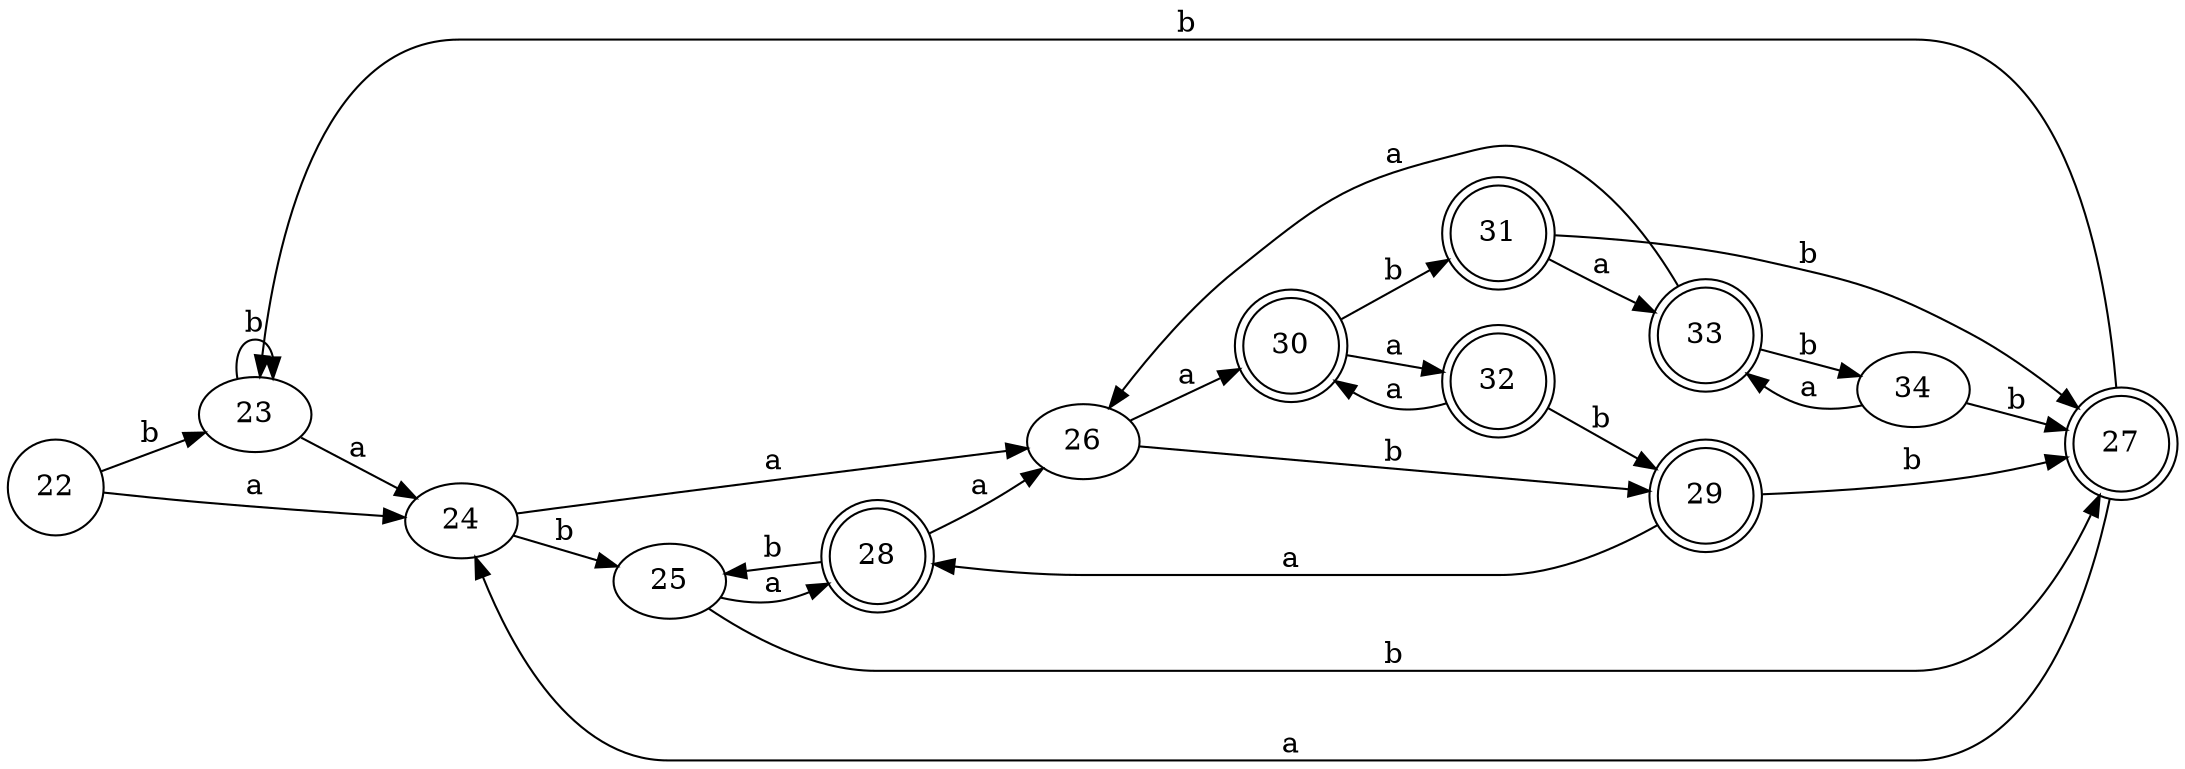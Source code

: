 digraph automata1 {
	rankdir=LR
	22 [label=22 shape=circle]
	27 [label=27 shape=doublecircle]
	28 [label=28 shape=doublecircle]
	29 [label=29 shape=doublecircle]
	30 [label=30 shape=doublecircle]
	31 [label=31 shape=doublecircle]
	32 [label=32 shape=doublecircle]
	33 [label=33 shape=doublecircle]
	22 -> 23 [label=b]
	22 -> 24 [label=a]
	23 -> 23 [label=b]
	23 -> 24 [label=a]
	24 -> 25 [label=b]
	24 -> 26 [label=a]
	25 -> 27 [label=b]
	25 -> 28 [label=a]
	26 -> 29 [label=b]
	26 -> 30 [label=a]
	27 -> 23 [label=b]
	27 -> 24 [label=a]
	28 -> 25 [label=b]
	28 -> 26 [label=a]
	29 -> 27 [label=b]
	29 -> 28 [label=a]
	30 -> 31 [label=b]
	30 -> 32 [label=a]
	31 -> 27 [label=b]
	31 -> 33 [label=a]
	32 -> 29 [label=b]
	32 -> 30 [label=a]
	33 -> 34 [label=b]
	33 -> 26 [label=a]
	34 -> 27 [label=b]
	34 -> 33 [label=a]
}

